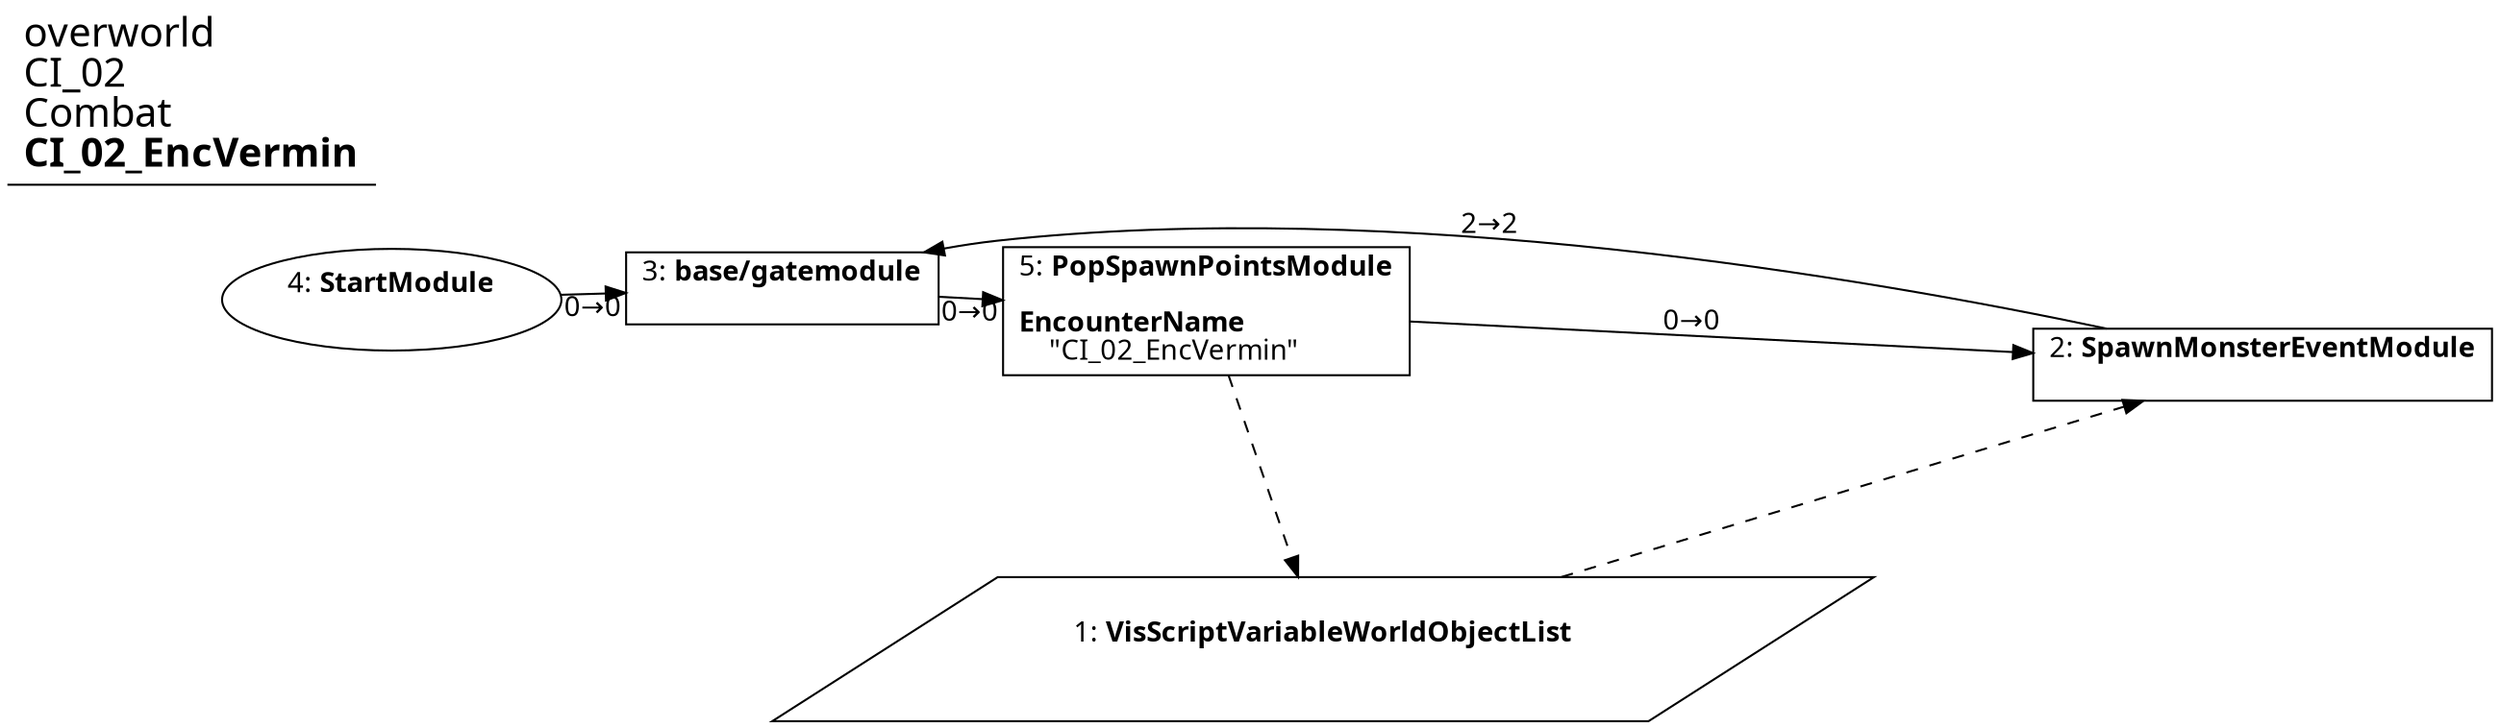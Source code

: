 digraph {
    layout = fdp;
    overlap = prism;
    sep = "+16";
    splines = spline;

    node [ shape = box ];

    graph [ fontname = "Segoe UI" ];
    node [ fontname = "Segoe UI" ];
    edge [ fontname = "Segoe UI" ];

    1 [ label = <1: <b>VisScriptVariableWorldObjectList</b><br/><br/>> ];
    1 [ shape = parallelogram ]
    1 [ pos = "0.47300002,-0.215!" ];

    2 [ label = <2: <b>SpawnMonsterEventModule</b><br/><br/>> ];
    2 [ pos = "0.90700006,-0.085!" ];
    2 -> 3 [ label = "2→2" ];
    1 -> 2 [ style = dashed ];

    3 [ label = <3: <b>base/gatemodule</b><br/><br/>> ];
    3 [ pos = "0.22100002,-0.048!" ];
    3 -> 5 [ label = "0→0" ];

    4 [ label = <4: <b>StartModule</b><br/><br/>> ];
    4 [ shape = oval ]
    4 [ pos = "0.010000001,-0.010000001!" ];
    4 -> 3 [ label = "0→0" ];

    5 [ label = <5: <b>PopSpawnPointsModule</b><br/><br/><b>EncounterName</b><br align="left"/>    &quot;CI_02_EncVermin&quot;<br align="left"/>> ];
    5 [ pos = "0.41300002,-0.060000002!" ];
    5 -> 2 [ label = "0→0" ];
    5 -> 1 [ style = dashed ];

    title [ pos = "0.009000001,-0.009000001!" ];
    title [ shape = underline ];
    title [ label = <<font point-size="20">overworld<br align="left"/>CI_02<br align="left"/>Combat<br align="left"/><b>CI_02_EncVermin</b><br align="left"/></font>> ];
}
